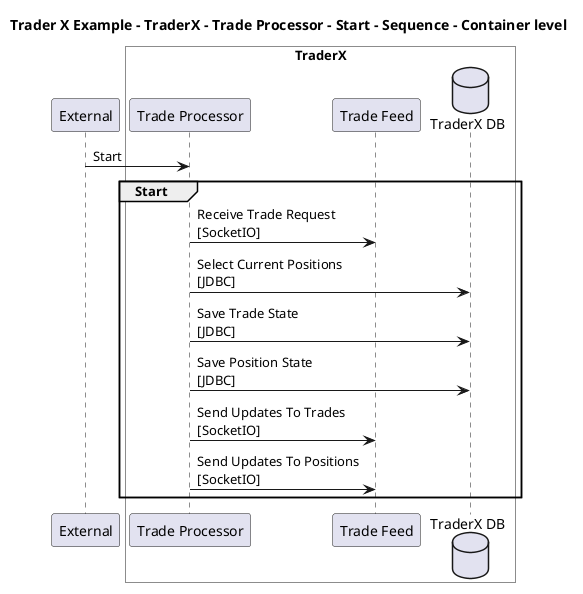 @startuml

title Trader X Example - TraderX - Trade Processor - Start - Sequence - Container level

participant "External" as C4InterFlow.SoftwareSystems.ExternalSystem

box "TraderX" #White
    participant "Trade Processor" as TraderXExample.SoftwareSystems.TraderX.Containers.TradeProcessor
    participant "Trade Feed" as TraderXExample.SoftwareSystems.TraderX.Containers.TradeFeed
    database "TraderX DB" as TraderXExample.SoftwareSystems.TraderX.Containers.TraderXDB
end box


C4InterFlow.SoftwareSystems.ExternalSystem -> TraderXExample.SoftwareSystems.TraderX.Containers.TradeProcessor : Start
group Start
TraderXExample.SoftwareSystems.TraderX.Containers.TradeProcessor -> TraderXExample.SoftwareSystems.TraderX.Containers.TradeFeed : Receive Trade Request\n[SocketIO]
TraderXExample.SoftwareSystems.TraderX.Containers.TradeProcessor -> TraderXExample.SoftwareSystems.TraderX.Containers.TraderXDB : Select Current Positions\n[JDBC]
TraderXExample.SoftwareSystems.TraderX.Containers.TradeProcessor -> TraderXExample.SoftwareSystems.TraderX.Containers.TraderXDB : Save Trade State\n[JDBC]
TraderXExample.SoftwareSystems.TraderX.Containers.TradeProcessor -> TraderXExample.SoftwareSystems.TraderX.Containers.TraderXDB : Save Position State\n[JDBC]
TraderXExample.SoftwareSystems.TraderX.Containers.TradeProcessor -> TraderXExample.SoftwareSystems.TraderX.Containers.TradeFeed : Send Updates To Trades\n[SocketIO]
TraderXExample.SoftwareSystems.TraderX.Containers.TradeProcessor -> TraderXExample.SoftwareSystems.TraderX.Containers.TradeFeed : Send Updates To Positions\n[SocketIO]
end


@enduml
